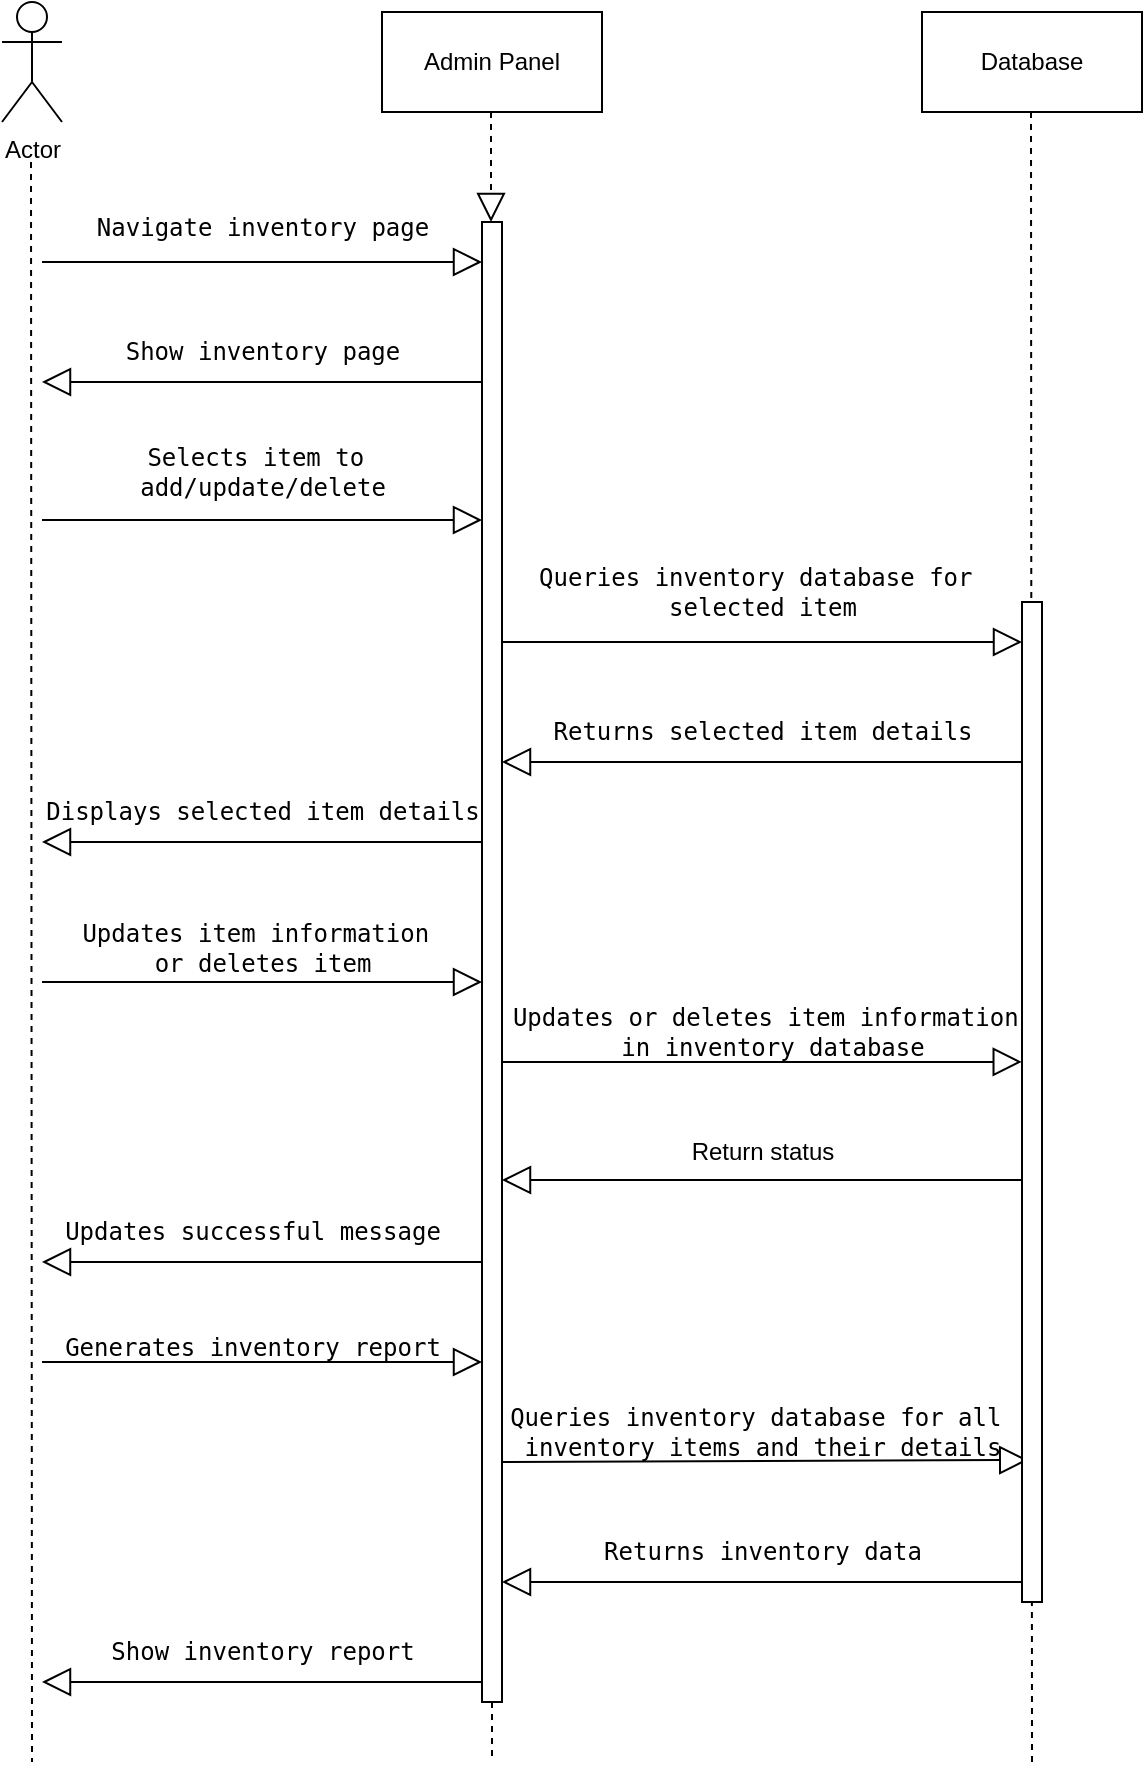 <mxfile version="21.2.9" type="github">
  <diagram name="Page-1" id="PtCPAR5SjKTEY9qWhXtf">
    <mxGraphModel dx="954" dy="556" grid="1" gridSize="10" guides="1" tooltips="1" connect="1" arrows="1" fold="1" page="1" pageScale="1" pageWidth="1100" pageHeight="1700" math="0" shadow="0">
      <root>
        <mxCell id="0" />
        <mxCell id="1" parent="0" />
        <mxCell id="2j9vji1CD5PVVpKvyyKQ-1" value="Actor" style="shape=umlActor;verticalLabelPosition=bottom;verticalAlign=top;html=1;outlineConnect=0;" vertex="1" parent="1">
          <mxGeometry x="90" y="40" width="30" height="60" as="geometry" />
        </mxCell>
        <mxCell id="2j9vji1CD5PVVpKvyyKQ-2" value="Database" style="html=1;whiteSpace=wrap;" vertex="1" parent="1">
          <mxGeometry x="550" y="45" width="110" height="50" as="geometry" />
        </mxCell>
        <mxCell id="2j9vji1CD5PVVpKvyyKQ-3" value="Admin Panel" style="html=1;whiteSpace=wrap;" vertex="1" parent="1">
          <mxGeometry x="280" y="45" width="110" height="50" as="geometry" />
        </mxCell>
        <mxCell id="2j9vji1CD5PVVpKvyyKQ-4" value="" style="endArrow=none;dashed=1;endFill=0;endSize=12;html=1;rounded=0;" edge="1" parent="1">
          <mxGeometry width="160" relative="1" as="geometry">
            <mxPoint x="104.5" y="120" as="sourcePoint" />
            <mxPoint x="105" y="920" as="targetPoint" />
          </mxGeometry>
        </mxCell>
        <mxCell id="2j9vji1CD5PVVpKvyyKQ-5" value="" style="endArrow=none;dashed=1;endFill=0;endSize=12;html=1;rounded=0;" edge="1" parent="1" source="2j9vji1CD5PVVpKvyyKQ-35">
          <mxGeometry width="160" relative="1" as="geometry">
            <mxPoint x="334.5" y="95" as="sourcePoint" />
            <mxPoint x="335" y="920" as="targetPoint" />
          </mxGeometry>
        </mxCell>
        <mxCell id="2j9vji1CD5PVVpKvyyKQ-6" value="" style="endArrow=none;dashed=1;endFill=0;endSize=12;html=1;rounded=0;" edge="1" parent="1">
          <mxGeometry width="160" relative="1" as="geometry">
            <mxPoint x="604.5" y="95" as="sourcePoint" />
            <mxPoint x="605" y="920" as="targetPoint" />
          </mxGeometry>
        </mxCell>
        <mxCell id="2j9vji1CD5PVVpKvyyKQ-7" value="&lt;pre&gt;&lt;code class=&quot;!whitespace-pre hljs language-rust&quot;&gt;Navigate inventory page&lt;/code&gt;&lt;/pre&gt;" style="text;html=1;align=center;verticalAlign=middle;resizable=0;points=[];autosize=1;strokeColor=none;fillColor=none;" vertex="1" parent="1">
          <mxGeometry x="130" y="128" width="180" height="50" as="geometry" />
        </mxCell>
        <mxCell id="2j9vji1CD5PVVpKvyyKQ-8" value="&lt;pre&gt;&lt;code class=&quot;!whitespace-pre hljs language-rust&quot;&gt;Show inventory page&lt;/code&gt;&lt;/pre&gt;" style="text;html=1;align=center;verticalAlign=middle;resizable=0;points=[];autosize=1;strokeColor=none;fillColor=none;" vertex="1" parent="1">
          <mxGeometry x="140" y="190" width="160" height="50" as="geometry" />
        </mxCell>
        <mxCell id="2j9vji1CD5PVVpKvyyKQ-9" value="&lt;pre&gt;&lt;code class=&quot;!whitespace-pre hljs language-rust&quot;&gt;Selects item to &lt;br&gt;add/update/delete&lt;/code&gt;&lt;/pre&gt;" style="text;html=1;align=center;verticalAlign=middle;resizable=0;points=[];autosize=1;strokeColor=none;fillColor=none;" vertex="1" parent="1">
          <mxGeometry x="150" y="240" width="140" height="70" as="geometry" />
        </mxCell>
        <mxCell id="2j9vji1CD5PVVpKvyyKQ-10" value="&lt;pre&gt;&lt;code class=&quot;!whitespace-pre hljs language-rust&quot;&gt;Queries inventory database for &lt;br&gt;&lt;span class=&quot;hljs-title class_&quot;&gt;selected&lt;/span&gt; item&lt;/code&gt;&lt;/pre&gt;" style="text;html=1;align=center;verticalAlign=middle;resizable=0;points=[];autosize=1;strokeColor=none;fillColor=none;" vertex="1" parent="1">
          <mxGeometry x="350" y="300" width="240" height="70" as="geometry" />
        </mxCell>
        <mxCell id="2j9vji1CD5PVVpKvyyKQ-11" value="&lt;pre&gt;&lt;code class=&quot;!whitespace-pre hljs language-rust&quot;&gt;Returns selected item details&lt;/code&gt;&lt;/pre&gt;" style="text;html=1;align=center;verticalAlign=middle;resizable=0;points=[];autosize=1;strokeColor=none;fillColor=none;" vertex="1" parent="1">
          <mxGeometry x="355" y="380" width="230" height="50" as="geometry" />
        </mxCell>
        <mxCell id="2j9vji1CD5PVVpKvyyKQ-12" value="&lt;pre&gt;&lt;code class=&quot;!whitespace-pre hljs language-rust&quot;&gt;Displays selected item details&lt;/code&gt;&lt;/pre&gt;" style="text;html=1;align=center;verticalAlign=middle;resizable=0;points=[];autosize=1;strokeColor=none;fillColor=none;" vertex="1" parent="1">
          <mxGeometry x="105" y="420" width="230" height="50" as="geometry" />
        </mxCell>
        <mxCell id="2j9vji1CD5PVVpKvyyKQ-13" value="&lt;pre&gt;&lt;code class=&quot;!whitespace-pre hljs language-rust&quot;&gt;Updates item information &lt;br&gt;or deletes item&lt;/code&gt;&lt;/pre&gt;" style="text;html=1;align=center;verticalAlign=middle;resizable=0;points=[];autosize=1;strokeColor=none;fillColor=none;" vertex="1" parent="1">
          <mxGeometry x="120" y="478" width="200" height="70" as="geometry" />
        </mxCell>
        <mxCell id="2j9vji1CD5PVVpKvyyKQ-14" value="&lt;pre&gt;&lt;code class=&quot;!whitespace-pre hljs language-rust&quot;&gt;Updates or deletes item information &lt;br&gt;in inventory database&lt;/code&gt;&lt;/pre&gt;" style="text;html=1;align=center;verticalAlign=middle;resizable=0;points=[];autosize=1;strokeColor=none;fillColor=none;" vertex="1" parent="1">
          <mxGeometry x="335" y="520" width="280" height="70" as="geometry" />
        </mxCell>
        <mxCell id="2j9vji1CD5PVVpKvyyKQ-15" value="&lt;pre&gt;&lt;code class=&quot;!whitespace-pre hljs language-rust&quot;&gt;Updates successful message&lt;/code&gt;&lt;/pre&gt;" style="text;html=1;align=center;verticalAlign=middle;resizable=0;points=[];autosize=1;strokeColor=none;fillColor=none;" vertex="1" parent="1">
          <mxGeometry x="110" y="630" width="210" height="50" as="geometry" />
        </mxCell>
        <mxCell id="2j9vji1CD5PVVpKvyyKQ-16" value="Return status" style="text;html=1;align=center;verticalAlign=middle;resizable=0;points=[];autosize=1;strokeColor=none;fillColor=none;" vertex="1" parent="1">
          <mxGeometry x="420" y="600" width="100" height="30" as="geometry" />
        </mxCell>
        <mxCell id="2j9vji1CD5PVVpKvyyKQ-17" value="&lt;pre&gt;&lt;code class=&quot;!whitespace-pre hljs language-rust&quot;&gt;Generates inventory report&lt;/code&gt;&lt;/pre&gt;" style="text;html=1;align=center;verticalAlign=middle;resizable=0;points=[];autosize=1;strokeColor=none;fillColor=none;" vertex="1" parent="1">
          <mxGeometry x="110" y="688" width="210" height="50" as="geometry" />
        </mxCell>
        <mxCell id="2j9vji1CD5PVVpKvyyKQ-18" value="&lt;pre&gt;&lt;code class=&quot;!whitespace-pre hljs language-rust&quot;&gt;Queries inventory database for &lt;span class=&quot;hljs-variable&quot;&gt;all&lt;/span&gt; &lt;span class=&quot;hljs-keyword&quot;&gt;&lt;br&gt;in&lt;/span&gt;ventory items and their details&lt;/code&gt;&lt;/pre&gt;" style="text;html=1;align=center;verticalAlign=middle;resizable=0;points=[];autosize=1;strokeColor=none;fillColor=none;" vertex="1" parent="1">
          <mxGeometry x="335" y="720" width="270" height="70" as="geometry" />
        </mxCell>
        <mxCell id="2j9vji1CD5PVVpKvyyKQ-19" value="&lt;pre&gt;&lt;code class=&quot;!whitespace-pre hljs language-rust&quot;&gt;Returns inventory data&lt;/code&gt;&lt;/pre&gt;" style="text;html=1;align=center;verticalAlign=middle;resizable=0;points=[];autosize=1;strokeColor=none;fillColor=none;" vertex="1" parent="1">
          <mxGeometry x="380" y="790" width="180" height="50" as="geometry" />
        </mxCell>
        <mxCell id="2j9vji1CD5PVVpKvyyKQ-20" value="&lt;pre&gt;&lt;code class=&quot;!whitespace-pre hljs language-rust&quot;&gt;Show inventory report&lt;/code&gt;&lt;/pre&gt;" style="text;html=1;align=center;verticalAlign=middle;resizable=0;points=[];autosize=1;strokeColor=none;fillColor=none;" vertex="1" parent="1">
          <mxGeometry x="135" y="840" width="170" height="50" as="geometry" />
        </mxCell>
        <mxCell id="2j9vji1CD5PVVpKvyyKQ-21" value="" style="endArrow=block;endFill=0;endSize=12;html=1;rounded=0;" edge="1" parent="1">
          <mxGeometry width="160" relative="1" as="geometry">
            <mxPoint x="110" y="170" as="sourcePoint" />
            <mxPoint x="330" y="170" as="targetPoint" />
          </mxGeometry>
        </mxCell>
        <mxCell id="2j9vji1CD5PVVpKvyyKQ-22" value="" style="endArrow=block;endFill=0;endSize=12;html=1;rounded=0;" edge="1" parent="1">
          <mxGeometry width="160" relative="1" as="geometry">
            <mxPoint x="330" y="230" as="sourcePoint" />
            <mxPoint x="110" y="230" as="targetPoint" />
          </mxGeometry>
        </mxCell>
        <mxCell id="2j9vji1CD5PVVpKvyyKQ-23" value="" style="endArrow=block;endFill=0;endSize=12;html=1;rounded=0;" edge="1" parent="1">
          <mxGeometry width="160" relative="1" as="geometry">
            <mxPoint x="110" y="299" as="sourcePoint" />
            <mxPoint x="330" y="299" as="targetPoint" />
          </mxGeometry>
        </mxCell>
        <mxCell id="2j9vji1CD5PVVpKvyyKQ-24" value="" style="endArrow=block;endFill=0;endSize=12;html=1;rounded=0;" edge="1" parent="1">
          <mxGeometry width="160" relative="1" as="geometry">
            <mxPoint x="340" y="360" as="sourcePoint" />
            <mxPoint x="600" y="360" as="targetPoint" />
          </mxGeometry>
        </mxCell>
        <mxCell id="2j9vji1CD5PVVpKvyyKQ-25" value="" style="endArrow=block;endFill=0;endSize=12;html=1;rounded=0;" edge="1" parent="1">
          <mxGeometry width="160" relative="1" as="geometry">
            <mxPoint x="600" y="420" as="sourcePoint" />
            <mxPoint x="340" y="420" as="targetPoint" />
          </mxGeometry>
        </mxCell>
        <mxCell id="2j9vji1CD5PVVpKvyyKQ-26" value="" style="endArrow=block;endFill=0;endSize=12;html=1;rounded=0;" edge="1" parent="1">
          <mxGeometry width="160" relative="1" as="geometry">
            <mxPoint x="330" y="460" as="sourcePoint" />
            <mxPoint x="110" y="460" as="targetPoint" />
          </mxGeometry>
        </mxCell>
        <mxCell id="2j9vji1CD5PVVpKvyyKQ-27" value="" style="endArrow=block;endFill=0;endSize=12;html=1;rounded=0;" edge="1" parent="1">
          <mxGeometry width="160" relative="1" as="geometry">
            <mxPoint x="110" y="530" as="sourcePoint" />
            <mxPoint x="330" y="530" as="targetPoint" />
          </mxGeometry>
        </mxCell>
        <mxCell id="2j9vji1CD5PVVpKvyyKQ-28" value="" style="endArrow=block;endFill=0;endSize=12;html=1;rounded=0;entryX=0.946;entryY=0.714;entryDx=0;entryDy=0;entryPerimeter=0;" edge="1" parent="1" target="2j9vji1CD5PVVpKvyyKQ-14">
          <mxGeometry width="160" relative="1" as="geometry">
            <mxPoint x="340" y="570" as="sourcePoint" />
            <mxPoint x="560" y="570" as="targetPoint" />
          </mxGeometry>
        </mxCell>
        <mxCell id="2j9vji1CD5PVVpKvyyKQ-29" value="" style="endArrow=block;endFill=0;endSize=12;html=1;rounded=0;" edge="1" parent="1">
          <mxGeometry width="160" relative="1" as="geometry">
            <mxPoint x="600" y="629" as="sourcePoint" />
            <mxPoint x="340" y="629" as="targetPoint" />
          </mxGeometry>
        </mxCell>
        <mxCell id="2j9vji1CD5PVVpKvyyKQ-30" value="" style="endArrow=block;endFill=0;endSize=12;html=1;rounded=0;" edge="1" parent="1">
          <mxGeometry width="160" relative="1" as="geometry">
            <mxPoint x="330" y="670" as="sourcePoint" />
            <mxPoint x="110" y="670" as="targetPoint" />
          </mxGeometry>
        </mxCell>
        <mxCell id="2j9vji1CD5PVVpKvyyKQ-31" value="" style="endArrow=block;endFill=0;endSize=12;html=1;rounded=0;" edge="1" parent="1">
          <mxGeometry width="160" relative="1" as="geometry">
            <mxPoint x="110" y="720" as="sourcePoint" />
            <mxPoint x="330" y="720" as="targetPoint" />
          </mxGeometry>
        </mxCell>
        <mxCell id="2j9vji1CD5PVVpKvyyKQ-32" value="" style="endArrow=block;endFill=0;endSize=12;html=1;rounded=0;entryX=0.993;entryY=0.7;entryDx=0;entryDy=0;entryPerimeter=0;" edge="1" parent="1" target="2j9vji1CD5PVVpKvyyKQ-18">
          <mxGeometry width="160" relative="1" as="geometry">
            <mxPoint x="340" y="770" as="sourcePoint" />
            <mxPoint x="560" y="770" as="targetPoint" />
          </mxGeometry>
        </mxCell>
        <mxCell id="2j9vji1CD5PVVpKvyyKQ-33" value="" style="endArrow=block;endFill=0;endSize=12;html=1;rounded=0;" edge="1" parent="1">
          <mxGeometry width="160" relative="1" as="geometry">
            <mxPoint x="600" y="830" as="sourcePoint" />
            <mxPoint x="340" y="830" as="targetPoint" />
          </mxGeometry>
        </mxCell>
        <mxCell id="2j9vji1CD5PVVpKvyyKQ-34" value="" style="endArrow=block;endFill=0;endSize=12;html=1;rounded=0;" edge="1" parent="1">
          <mxGeometry width="160" relative="1" as="geometry">
            <mxPoint x="330" y="880" as="sourcePoint" />
            <mxPoint x="110" y="880" as="targetPoint" />
          </mxGeometry>
        </mxCell>
        <mxCell id="2j9vji1CD5PVVpKvyyKQ-36" value="" style="endArrow=block;dashed=1;endFill=0;endSize=12;html=1;rounded=0;" edge="1" parent="1" target="2j9vji1CD5PVVpKvyyKQ-35">
          <mxGeometry width="160" relative="1" as="geometry">
            <mxPoint x="334.5" y="95" as="sourcePoint" />
            <mxPoint x="335" y="920" as="targetPoint" />
          </mxGeometry>
        </mxCell>
        <mxCell id="2j9vji1CD5PVVpKvyyKQ-35" value="" style="html=1;points=[];perimeter=orthogonalPerimeter;outlineConnect=0;targetShapes=umlLifeline;portConstraint=eastwest;newEdgeStyle={&quot;edgeStyle&quot;:&quot;elbowEdgeStyle&quot;,&quot;elbow&quot;:&quot;vertical&quot;,&quot;curved&quot;:0,&quot;rounded&quot;:0};" vertex="1" parent="1">
          <mxGeometry x="330" y="150" width="10" height="740" as="geometry" />
        </mxCell>
        <mxCell id="2j9vji1CD5PVVpKvyyKQ-37" value="" style="html=1;points=[];perimeter=orthogonalPerimeter;outlineConnect=0;targetShapes=umlLifeline;portConstraint=eastwest;newEdgeStyle={&quot;edgeStyle&quot;:&quot;elbowEdgeStyle&quot;,&quot;elbow&quot;:&quot;vertical&quot;,&quot;curved&quot;:0,&quot;rounded&quot;:0};" vertex="1" parent="1">
          <mxGeometry x="600" y="340" width="10" height="500" as="geometry" />
        </mxCell>
      </root>
    </mxGraphModel>
  </diagram>
</mxfile>
